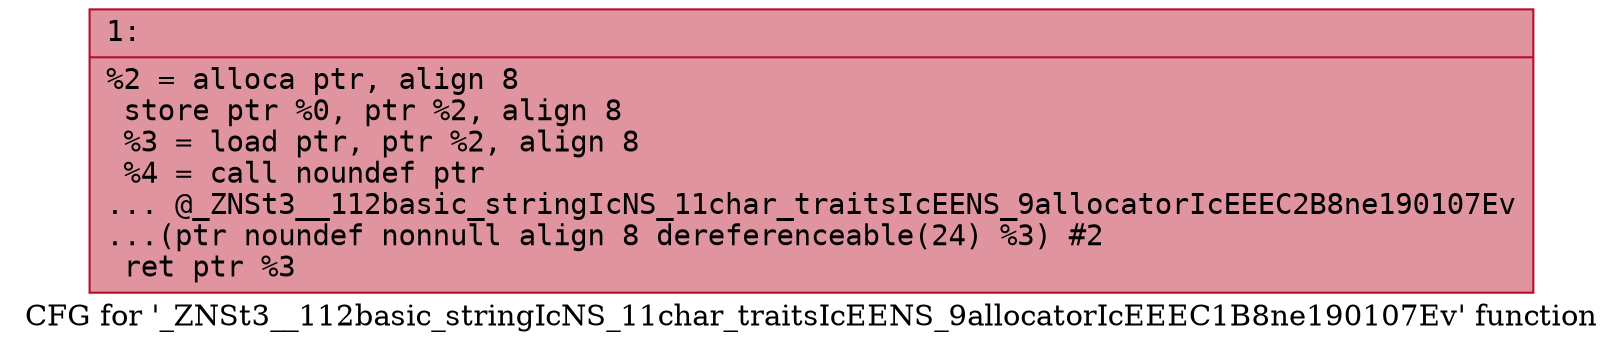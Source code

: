 digraph "CFG for '_ZNSt3__112basic_stringIcNS_11char_traitsIcEENS_9allocatorIcEEEC1B8ne190107Ev' function" {
	label="CFG for '_ZNSt3__112basic_stringIcNS_11char_traitsIcEENS_9allocatorIcEEEC1B8ne190107Ev' function";

	Node0x6000005d2a80 [shape=record,color="#b70d28ff", style=filled, fillcolor="#b70d2870" fontname="Courier",label="{1:\l|  %2 = alloca ptr, align 8\l  store ptr %0, ptr %2, align 8\l  %3 = load ptr, ptr %2, align 8\l  %4 = call noundef ptr\l... @_ZNSt3__112basic_stringIcNS_11char_traitsIcEENS_9allocatorIcEEEC2B8ne190107Ev\l...(ptr noundef nonnull align 8 dereferenceable(24) %3) #2\l  ret ptr %3\l}"];
}
